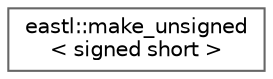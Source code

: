 digraph "类继承关系图"
{
 // LATEX_PDF_SIZE
  bgcolor="transparent";
  edge [fontname=Helvetica,fontsize=10,labelfontname=Helvetica,labelfontsize=10];
  node [fontname=Helvetica,fontsize=10,shape=box,height=0.2,width=0.4];
  rankdir="LR";
  Node0 [id="Node000000",label="eastl::make_unsigned\l\< signed short \>",height=0.2,width=0.4,color="grey40", fillcolor="white", style="filled",URL="$structeastl_1_1make__unsigned_3_01signed_01short_01_4.html",tooltip=" "];
}
